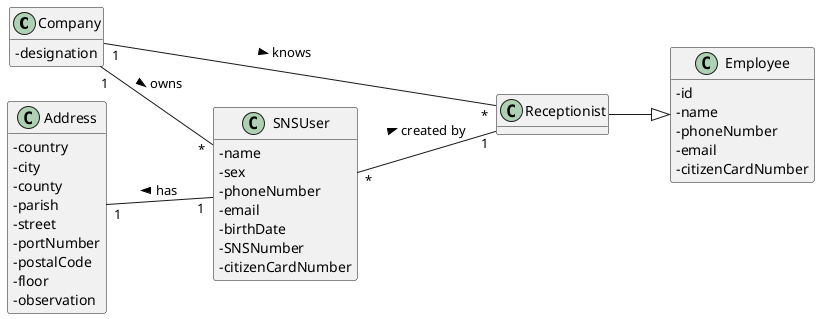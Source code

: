 @startuml
hide methods
left to right direction
skinparam classAttributeIconSize 0

class Company {
    -designation
}

class Employee {
    -id
    -name
    -phoneNumber
    -email
    -citizenCardNumber
}

class Receptionist {
}

class SNSUser {
    -name
    -sex
    -phoneNumber
    -email
    -birthDate
    -SNSNumber
    -citizenCardNumber
}

class Address {
    -country
    -city
    -county
    -parish
    -street
    -portNumber
    -postalCode
    -floor
    -observation
}

Address "1" -- "1" SNSUser : has <
Company "1" -- "*" SNSUser : owns >
Receptionist "*" -- "1" Company : knows <
SNSUser "*" -- "1" Receptionist: created by >
Receptionist --|> Employee

@enduml